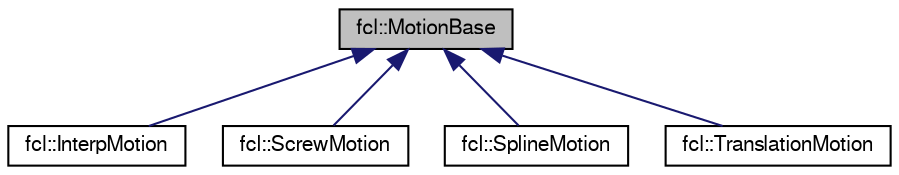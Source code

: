 digraph "fcl::MotionBase"
{
  edge [fontname="FreeSans",fontsize="10",labelfontname="FreeSans",labelfontsize="10"];
  node [fontname="FreeSans",fontsize="10",shape=record];
  Node1 [label="fcl::MotionBase",height=0.2,width=0.4,color="black", fillcolor="grey75", style="filled" fontcolor="black"];
  Node1 -> Node2 [dir="back",color="midnightblue",fontsize="10",style="solid",fontname="FreeSans"];
  Node2 [label="fcl::InterpMotion",height=0.2,width=0.4,color="black", fillcolor="white", style="filled",URL="$a00069.html",tooltip="Linear interpolation motion Each Motion is assumed to have constant linear velocity and angular veloc..."];
  Node1 -> Node3 [dir="back",color="midnightblue",fontsize="10",style="solid",fontname="FreeSans"];
  Node3 [label="fcl::ScrewMotion",height=0.2,width=0.4,color="black", fillcolor="white", style="filled",URL="$a00172.html"];
  Node1 -> Node4 [dir="back",color="midnightblue",fontsize="10",style="solid",fontname="FreeSans"];
  Node4 [label="fcl::SplineMotion",height=0.2,width=0.4,color="black", fillcolor="white", style="filled",URL="$a00201.html"];
  Node1 -> Node5 [dir="back",color="midnightblue",fontsize="10",style="solid",fontname="FreeSans"];
  Node5 [label="fcl::TranslationMotion",height=0.2,width=0.4,color="black", fillcolor="white", style="filled",URL="$a00213.html"];
}
